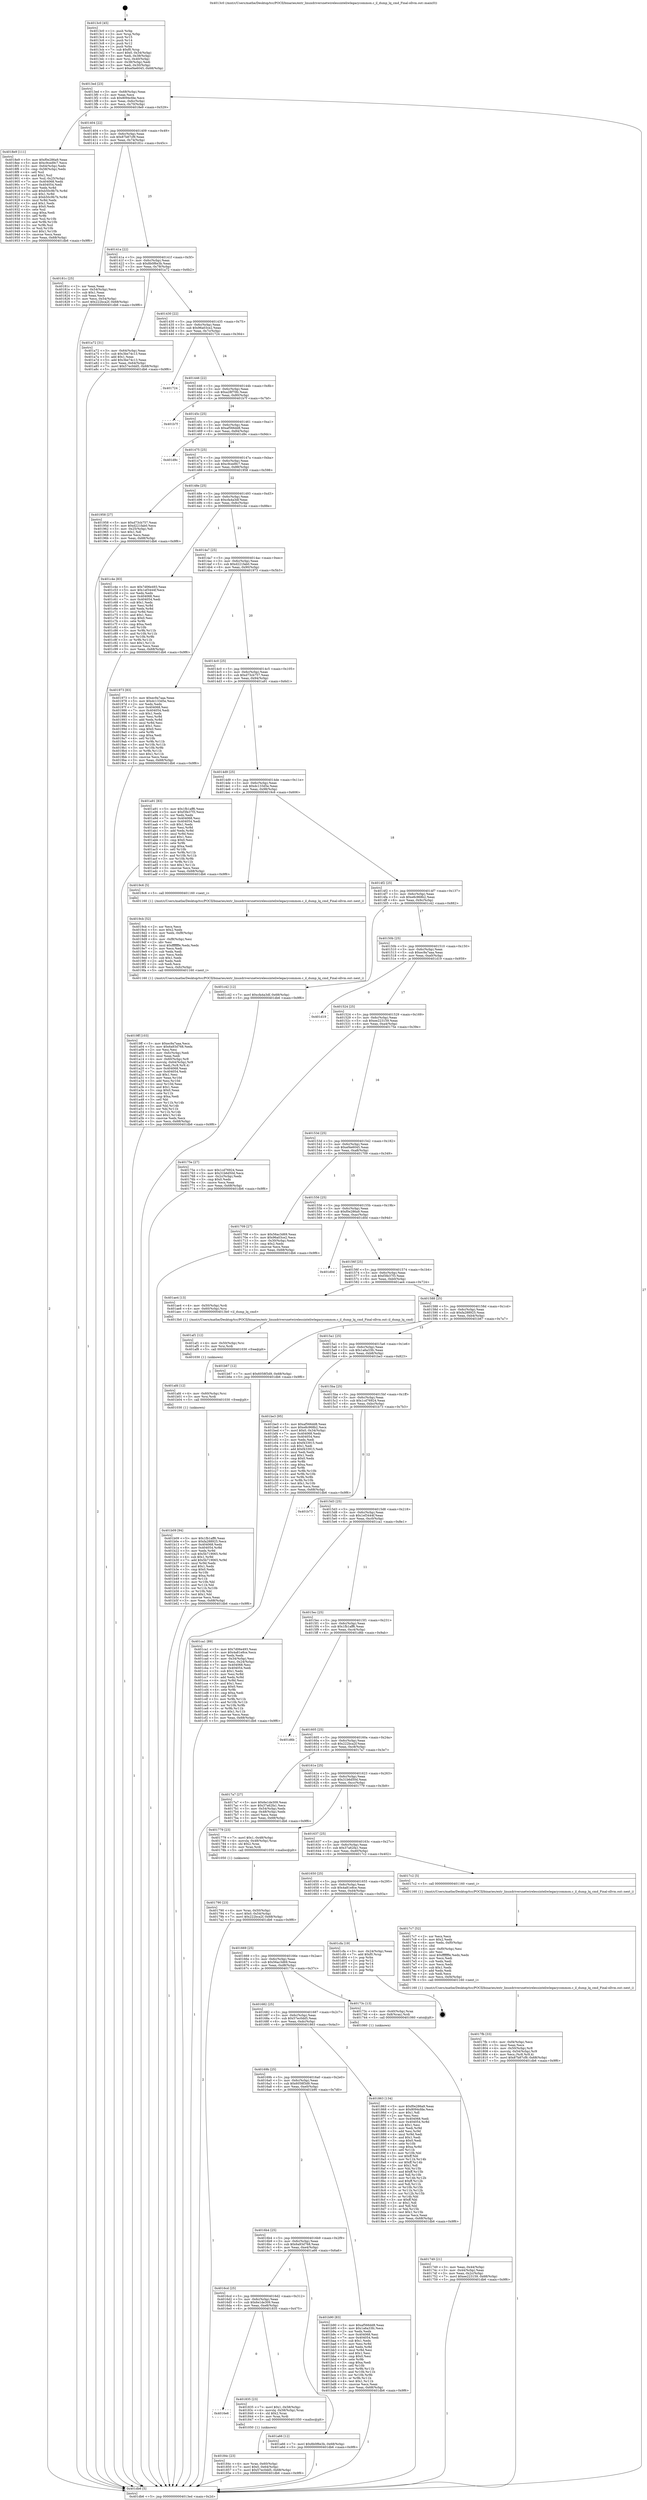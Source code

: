 digraph "0x4013c0" {
  label = "0x4013c0 (/mnt/c/Users/mathe/Desktop/tcc/POCII/binaries/extr_linuxdriversnetwirelessinteliwlegacycommon.c_il_dump_lq_cmd_Final-ollvm.out::main(0))"
  labelloc = "t"
  node[shape=record]

  Entry [label="",width=0.3,height=0.3,shape=circle,fillcolor=black,style=filled]
  "0x4013ed" [label="{
     0x4013ed [23]\l
     | [instrs]\l
     &nbsp;&nbsp;0x4013ed \<+3\>: mov -0x68(%rbp),%eax\l
     &nbsp;&nbsp;0x4013f0 \<+2\>: mov %eax,%ecx\l
     &nbsp;&nbsp;0x4013f2 \<+6\>: sub $0x8094cfde,%ecx\l
     &nbsp;&nbsp;0x4013f8 \<+3\>: mov %eax,-0x6c(%rbp)\l
     &nbsp;&nbsp;0x4013fb \<+3\>: mov %ecx,-0x70(%rbp)\l
     &nbsp;&nbsp;0x4013fe \<+6\>: je 00000000004018e9 \<main+0x529\>\l
  }"]
  "0x4018e9" [label="{
     0x4018e9 [111]\l
     | [instrs]\l
     &nbsp;&nbsp;0x4018e9 \<+5\>: mov $0xf0e286a9,%eax\l
     &nbsp;&nbsp;0x4018ee \<+5\>: mov $0xc9ced9c7,%ecx\l
     &nbsp;&nbsp;0x4018f3 \<+3\>: mov -0x64(%rbp),%edx\l
     &nbsp;&nbsp;0x4018f6 \<+3\>: cmp -0x58(%rbp),%edx\l
     &nbsp;&nbsp;0x4018f9 \<+4\>: setl %sil\l
     &nbsp;&nbsp;0x4018fd \<+4\>: and $0x1,%sil\l
     &nbsp;&nbsp;0x401901 \<+4\>: mov %sil,-0x25(%rbp)\l
     &nbsp;&nbsp;0x401905 \<+7\>: mov 0x404068,%edx\l
     &nbsp;&nbsp;0x40190c \<+7\>: mov 0x404054,%edi\l
     &nbsp;&nbsp;0x401913 \<+3\>: mov %edx,%r8d\l
     &nbsp;&nbsp;0x401916 \<+7\>: add $0xb50c9b7b,%r8d\l
     &nbsp;&nbsp;0x40191d \<+4\>: sub $0x1,%r8d\l
     &nbsp;&nbsp;0x401921 \<+7\>: sub $0xb50c9b7b,%r8d\l
     &nbsp;&nbsp;0x401928 \<+4\>: imul %r8d,%edx\l
     &nbsp;&nbsp;0x40192c \<+3\>: and $0x1,%edx\l
     &nbsp;&nbsp;0x40192f \<+3\>: cmp $0x0,%edx\l
     &nbsp;&nbsp;0x401932 \<+4\>: sete %sil\l
     &nbsp;&nbsp;0x401936 \<+3\>: cmp $0xa,%edi\l
     &nbsp;&nbsp;0x401939 \<+4\>: setl %r9b\l
     &nbsp;&nbsp;0x40193d \<+3\>: mov %sil,%r10b\l
     &nbsp;&nbsp;0x401940 \<+3\>: and %r9b,%r10b\l
     &nbsp;&nbsp;0x401943 \<+3\>: xor %r9b,%sil\l
     &nbsp;&nbsp;0x401946 \<+3\>: or %sil,%r10b\l
     &nbsp;&nbsp;0x401949 \<+4\>: test $0x1,%r10b\l
     &nbsp;&nbsp;0x40194d \<+3\>: cmovne %ecx,%eax\l
     &nbsp;&nbsp;0x401950 \<+3\>: mov %eax,-0x68(%rbp)\l
     &nbsp;&nbsp;0x401953 \<+5\>: jmp 0000000000401db6 \<main+0x9f6\>\l
  }"]
  "0x401404" [label="{
     0x401404 [22]\l
     | [instrs]\l
     &nbsp;&nbsp;0x401404 \<+5\>: jmp 0000000000401409 \<main+0x49\>\l
     &nbsp;&nbsp;0x401409 \<+3\>: mov -0x6c(%rbp),%eax\l
     &nbsp;&nbsp;0x40140c \<+5\>: sub $0x87b87cf9,%eax\l
     &nbsp;&nbsp;0x401411 \<+3\>: mov %eax,-0x74(%rbp)\l
     &nbsp;&nbsp;0x401414 \<+6\>: je 000000000040181c \<main+0x45c\>\l
  }"]
  Exit [label="",width=0.3,height=0.3,shape=circle,fillcolor=black,style=filled,peripheries=2]
  "0x40181c" [label="{
     0x40181c [25]\l
     | [instrs]\l
     &nbsp;&nbsp;0x40181c \<+2\>: xor %eax,%eax\l
     &nbsp;&nbsp;0x40181e \<+3\>: mov -0x54(%rbp),%ecx\l
     &nbsp;&nbsp;0x401821 \<+3\>: sub $0x1,%eax\l
     &nbsp;&nbsp;0x401824 \<+2\>: sub %eax,%ecx\l
     &nbsp;&nbsp;0x401826 \<+3\>: mov %ecx,-0x54(%rbp)\l
     &nbsp;&nbsp;0x401829 \<+7\>: movl $0x222bca2f,-0x68(%rbp)\l
     &nbsp;&nbsp;0x401830 \<+5\>: jmp 0000000000401db6 \<main+0x9f6\>\l
  }"]
  "0x40141a" [label="{
     0x40141a [22]\l
     | [instrs]\l
     &nbsp;&nbsp;0x40141a \<+5\>: jmp 000000000040141f \<main+0x5f\>\l
     &nbsp;&nbsp;0x40141f \<+3\>: mov -0x6c(%rbp),%eax\l
     &nbsp;&nbsp;0x401422 \<+5\>: sub $0x8b0f6e3b,%eax\l
     &nbsp;&nbsp;0x401427 \<+3\>: mov %eax,-0x78(%rbp)\l
     &nbsp;&nbsp;0x40142a \<+6\>: je 0000000000401a72 \<main+0x6b2\>\l
  }"]
  "0x401b09" [label="{
     0x401b09 [94]\l
     | [instrs]\l
     &nbsp;&nbsp;0x401b09 \<+5\>: mov $0x1fb1aff6,%eax\l
     &nbsp;&nbsp;0x401b0e \<+5\>: mov $0xfa288925,%ecx\l
     &nbsp;&nbsp;0x401b13 \<+7\>: mov 0x404068,%edx\l
     &nbsp;&nbsp;0x401b1a \<+8\>: mov 0x404054,%r8d\l
     &nbsp;&nbsp;0x401b22 \<+3\>: mov %edx,%r9d\l
     &nbsp;&nbsp;0x401b25 \<+7\>: sub $0x5b719065,%r9d\l
     &nbsp;&nbsp;0x401b2c \<+4\>: sub $0x1,%r9d\l
     &nbsp;&nbsp;0x401b30 \<+7\>: add $0x5b719065,%r9d\l
     &nbsp;&nbsp;0x401b37 \<+4\>: imul %r9d,%edx\l
     &nbsp;&nbsp;0x401b3b \<+3\>: and $0x1,%edx\l
     &nbsp;&nbsp;0x401b3e \<+3\>: cmp $0x0,%edx\l
     &nbsp;&nbsp;0x401b41 \<+4\>: sete %r10b\l
     &nbsp;&nbsp;0x401b45 \<+4\>: cmp $0xa,%r8d\l
     &nbsp;&nbsp;0x401b49 \<+4\>: setl %r11b\l
     &nbsp;&nbsp;0x401b4d \<+3\>: mov %r10b,%bl\l
     &nbsp;&nbsp;0x401b50 \<+3\>: and %r11b,%bl\l
     &nbsp;&nbsp;0x401b53 \<+3\>: xor %r11b,%r10b\l
     &nbsp;&nbsp;0x401b56 \<+3\>: or %r10b,%bl\l
     &nbsp;&nbsp;0x401b59 \<+3\>: test $0x1,%bl\l
     &nbsp;&nbsp;0x401b5c \<+3\>: cmovne %ecx,%eax\l
     &nbsp;&nbsp;0x401b5f \<+3\>: mov %eax,-0x68(%rbp)\l
     &nbsp;&nbsp;0x401b62 \<+5\>: jmp 0000000000401db6 \<main+0x9f6\>\l
  }"]
  "0x401a72" [label="{
     0x401a72 [31]\l
     | [instrs]\l
     &nbsp;&nbsp;0x401a72 \<+3\>: mov -0x64(%rbp),%eax\l
     &nbsp;&nbsp;0x401a75 \<+5\>: sub $0x3be74c13,%eax\l
     &nbsp;&nbsp;0x401a7a \<+3\>: add $0x1,%eax\l
     &nbsp;&nbsp;0x401a7d \<+5\>: add $0x3be74c13,%eax\l
     &nbsp;&nbsp;0x401a82 \<+3\>: mov %eax,-0x64(%rbp)\l
     &nbsp;&nbsp;0x401a85 \<+7\>: movl $0x57ec0dd5,-0x68(%rbp)\l
     &nbsp;&nbsp;0x401a8c \<+5\>: jmp 0000000000401db6 \<main+0x9f6\>\l
  }"]
  "0x401430" [label="{
     0x401430 [22]\l
     | [instrs]\l
     &nbsp;&nbsp;0x401430 \<+5\>: jmp 0000000000401435 \<main+0x75\>\l
     &nbsp;&nbsp;0x401435 \<+3\>: mov -0x6c(%rbp),%eax\l
     &nbsp;&nbsp;0x401438 \<+5\>: sub $0x96a03ce2,%eax\l
     &nbsp;&nbsp;0x40143d \<+3\>: mov %eax,-0x7c(%rbp)\l
     &nbsp;&nbsp;0x401440 \<+6\>: je 0000000000401724 \<main+0x364\>\l
  }"]
  "0x401afd" [label="{
     0x401afd [12]\l
     | [instrs]\l
     &nbsp;&nbsp;0x401afd \<+4\>: mov -0x60(%rbp),%rsi\l
     &nbsp;&nbsp;0x401b01 \<+3\>: mov %rsi,%rdi\l
     &nbsp;&nbsp;0x401b04 \<+5\>: call 0000000000401030 \<free@plt\>\l
     | [calls]\l
     &nbsp;&nbsp;0x401030 \{1\} (unknown)\l
  }"]
  "0x401724" [label="{
     0x401724\l
  }", style=dashed]
  "0x401446" [label="{
     0x401446 [22]\l
     | [instrs]\l
     &nbsp;&nbsp;0x401446 \<+5\>: jmp 000000000040144b \<main+0x8b\>\l
     &nbsp;&nbsp;0x40144b \<+3\>: mov -0x6c(%rbp),%eax\l
     &nbsp;&nbsp;0x40144e \<+5\>: sub $0xa28f70fc,%eax\l
     &nbsp;&nbsp;0x401453 \<+3\>: mov %eax,-0x80(%rbp)\l
     &nbsp;&nbsp;0x401456 \<+6\>: je 0000000000401b7f \<main+0x7bf\>\l
  }"]
  "0x401af1" [label="{
     0x401af1 [12]\l
     | [instrs]\l
     &nbsp;&nbsp;0x401af1 \<+4\>: mov -0x50(%rbp),%rsi\l
     &nbsp;&nbsp;0x401af5 \<+3\>: mov %rsi,%rdi\l
     &nbsp;&nbsp;0x401af8 \<+5\>: call 0000000000401030 \<free@plt\>\l
     | [calls]\l
     &nbsp;&nbsp;0x401030 \{1\} (unknown)\l
  }"]
  "0x401b7f" [label="{
     0x401b7f\l
  }", style=dashed]
  "0x40145c" [label="{
     0x40145c [25]\l
     | [instrs]\l
     &nbsp;&nbsp;0x40145c \<+5\>: jmp 0000000000401461 \<main+0xa1\>\l
     &nbsp;&nbsp;0x401461 \<+3\>: mov -0x6c(%rbp),%eax\l
     &nbsp;&nbsp;0x401464 \<+5\>: sub $0xaf566dd8,%eax\l
     &nbsp;&nbsp;0x401469 \<+6\>: mov %eax,-0x84(%rbp)\l
     &nbsp;&nbsp;0x40146f \<+6\>: je 0000000000401d9c \<main+0x9dc\>\l
  }"]
  "0x4019ff" [label="{
     0x4019ff [103]\l
     | [instrs]\l
     &nbsp;&nbsp;0x4019ff \<+5\>: mov $0xec9a7aaa,%ecx\l
     &nbsp;&nbsp;0x401a04 \<+5\>: mov $0x6a93d768,%edx\l
     &nbsp;&nbsp;0x401a09 \<+2\>: xor %esi,%esi\l
     &nbsp;&nbsp;0x401a0b \<+6\>: mov -0xfc(%rbp),%edi\l
     &nbsp;&nbsp;0x401a11 \<+3\>: imul %eax,%edi\l
     &nbsp;&nbsp;0x401a14 \<+4\>: mov -0x60(%rbp),%r8\l
     &nbsp;&nbsp;0x401a18 \<+4\>: movslq -0x64(%rbp),%r9\l
     &nbsp;&nbsp;0x401a1c \<+4\>: mov %edi,(%r8,%r9,4)\l
     &nbsp;&nbsp;0x401a20 \<+7\>: mov 0x404068,%eax\l
     &nbsp;&nbsp;0x401a27 \<+7\>: mov 0x404054,%edi\l
     &nbsp;&nbsp;0x401a2e \<+3\>: sub $0x1,%esi\l
     &nbsp;&nbsp;0x401a31 \<+3\>: mov %eax,%r10d\l
     &nbsp;&nbsp;0x401a34 \<+3\>: add %esi,%r10d\l
     &nbsp;&nbsp;0x401a37 \<+4\>: imul %r10d,%eax\l
     &nbsp;&nbsp;0x401a3b \<+3\>: and $0x1,%eax\l
     &nbsp;&nbsp;0x401a3e \<+3\>: cmp $0x0,%eax\l
     &nbsp;&nbsp;0x401a41 \<+4\>: sete %r11b\l
     &nbsp;&nbsp;0x401a45 \<+3\>: cmp $0xa,%edi\l
     &nbsp;&nbsp;0x401a48 \<+3\>: setl %bl\l
     &nbsp;&nbsp;0x401a4b \<+3\>: mov %r11b,%r14b\l
     &nbsp;&nbsp;0x401a4e \<+3\>: and %bl,%r14b\l
     &nbsp;&nbsp;0x401a51 \<+3\>: xor %bl,%r11b\l
     &nbsp;&nbsp;0x401a54 \<+3\>: or %r11b,%r14b\l
     &nbsp;&nbsp;0x401a57 \<+4\>: test $0x1,%r14b\l
     &nbsp;&nbsp;0x401a5b \<+3\>: cmovne %edx,%ecx\l
     &nbsp;&nbsp;0x401a5e \<+3\>: mov %ecx,-0x68(%rbp)\l
     &nbsp;&nbsp;0x401a61 \<+5\>: jmp 0000000000401db6 \<main+0x9f6\>\l
  }"]
  "0x401d9c" [label="{
     0x401d9c\l
  }", style=dashed]
  "0x401475" [label="{
     0x401475 [25]\l
     | [instrs]\l
     &nbsp;&nbsp;0x401475 \<+5\>: jmp 000000000040147a \<main+0xba\>\l
     &nbsp;&nbsp;0x40147a \<+3\>: mov -0x6c(%rbp),%eax\l
     &nbsp;&nbsp;0x40147d \<+5\>: sub $0xc9ced9c7,%eax\l
     &nbsp;&nbsp;0x401482 \<+6\>: mov %eax,-0x88(%rbp)\l
     &nbsp;&nbsp;0x401488 \<+6\>: je 0000000000401958 \<main+0x598\>\l
  }"]
  "0x4019cb" [label="{
     0x4019cb [52]\l
     | [instrs]\l
     &nbsp;&nbsp;0x4019cb \<+2\>: xor %ecx,%ecx\l
     &nbsp;&nbsp;0x4019cd \<+5\>: mov $0x2,%edx\l
     &nbsp;&nbsp;0x4019d2 \<+6\>: mov %edx,-0xf8(%rbp)\l
     &nbsp;&nbsp;0x4019d8 \<+1\>: cltd\l
     &nbsp;&nbsp;0x4019d9 \<+6\>: mov -0xf8(%rbp),%esi\l
     &nbsp;&nbsp;0x4019df \<+2\>: idiv %esi\l
     &nbsp;&nbsp;0x4019e1 \<+6\>: imul $0xfffffffe,%edx,%edx\l
     &nbsp;&nbsp;0x4019e7 \<+2\>: mov %ecx,%edi\l
     &nbsp;&nbsp;0x4019e9 \<+2\>: sub %edx,%edi\l
     &nbsp;&nbsp;0x4019eb \<+2\>: mov %ecx,%edx\l
     &nbsp;&nbsp;0x4019ed \<+3\>: sub $0x1,%edx\l
     &nbsp;&nbsp;0x4019f0 \<+2\>: add %edx,%edi\l
     &nbsp;&nbsp;0x4019f2 \<+2\>: sub %edi,%ecx\l
     &nbsp;&nbsp;0x4019f4 \<+6\>: mov %ecx,-0xfc(%rbp)\l
     &nbsp;&nbsp;0x4019fa \<+5\>: call 0000000000401160 \<next_i\>\l
     | [calls]\l
     &nbsp;&nbsp;0x401160 \{1\} (/mnt/c/Users/mathe/Desktop/tcc/POCII/binaries/extr_linuxdriversnetwirelessinteliwlegacycommon.c_il_dump_lq_cmd_Final-ollvm.out::next_i)\l
  }"]
  "0x401958" [label="{
     0x401958 [27]\l
     | [instrs]\l
     &nbsp;&nbsp;0x401958 \<+5\>: mov $0xd73cb757,%eax\l
     &nbsp;&nbsp;0x40195d \<+5\>: mov $0xd221fab0,%ecx\l
     &nbsp;&nbsp;0x401962 \<+3\>: mov -0x25(%rbp),%dl\l
     &nbsp;&nbsp;0x401965 \<+3\>: test $0x1,%dl\l
     &nbsp;&nbsp;0x401968 \<+3\>: cmovne %ecx,%eax\l
     &nbsp;&nbsp;0x40196b \<+3\>: mov %eax,-0x68(%rbp)\l
     &nbsp;&nbsp;0x40196e \<+5\>: jmp 0000000000401db6 \<main+0x9f6\>\l
  }"]
  "0x40148e" [label="{
     0x40148e [25]\l
     | [instrs]\l
     &nbsp;&nbsp;0x40148e \<+5\>: jmp 0000000000401493 \<main+0xd3\>\l
     &nbsp;&nbsp;0x401493 \<+3\>: mov -0x6c(%rbp),%eax\l
     &nbsp;&nbsp;0x401496 \<+5\>: sub $0xcfa4a3df,%eax\l
     &nbsp;&nbsp;0x40149b \<+6\>: mov %eax,-0x8c(%rbp)\l
     &nbsp;&nbsp;0x4014a1 \<+6\>: je 0000000000401c4e \<main+0x88e\>\l
  }"]
  "0x40184c" [label="{
     0x40184c [23]\l
     | [instrs]\l
     &nbsp;&nbsp;0x40184c \<+4\>: mov %rax,-0x60(%rbp)\l
     &nbsp;&nbsp;0x401850 \<+7\>: movl $0x0,-0x64(%rbp)\l
     &nbsp;&nbsp;0x401857 \<+7\>: movl $0x57ec0dd5,-0x68(%rbp)\l
     &nbsp;&nbsp;0x40185e \<+5\>: jmp 0000000000401db6 \<main+0x9f6\>\l
  }"]
  "0x401c4e" [label="{
     0x401c4e [83]\l
     | [instrs]\l
     &nbsp;&nbsp;0x401c4e \<+5\>: mov $0x7d06e493,%eax\l
     &nbsp;&nbsp;0x401c53 \<+5\>: mov $0x1ef3444f,%ecx\l
     &nbsp;&nbsp;0x401c58 \<+2\>: xor %edx,%edx\l
     &nbsp;&nbsp;0x401c5a \<+7\>: mov 0x404068,%esi\l
     &nbsp;&nbsp;0x401c61 \<+7\>: mov 0x404054,%edi\l
     &nbsp;&nbsp;0x401c68 \<+3\>: sub $0x1,%edx\l
     &nbsp;&nbsp;0x401c6b \<+3\>: mov %esi,%r8d\l
     &nbsp;&nbsp;0x401c6e \<+3\>: add %edx,%r8d\l
     &nbsp;&nbsp;0x401c71 \<+4\>: imul %r8d,%esi\l
     &nbsp;&nbsp;0x401c75 \<+3\>: and $0x1,%esi\l
     &nbsp;&nbsp;0x401c78 \<+3\>: cmp $0x0,%esi\l
     &nbsp;&nbsp;0x401c7b \<+4\>: sete %r9b\l
     &nbsp;&nbsp;0x401c7f \<+3\>: cmp $0xa,%edi\l
     &nbsp;&nbsp;0x401c82 \<+4\>: setl %r10b\l
     &nbsp;&nbsp;0x401c86 \<+3\>: mov %r9b,%r11b\l
     &nbsp;&nbsp;0x401c89 \<+3\>: and %r10b,%r11b\l
     &nbsp;&nbsp;0x401c8c \<+3\>: xor %r10b,%r9b\l
     &nbsp;&nbsp;0x401c8f \<+3\>: or %r9b,%r11b\l
     &nbsp;&nbsp;0x401c92 \<+4\>: test $0x1,%r11b\l
     &nbsp;&nbsp;0x401c96 \<+3\>: cmovne %ecx,%eax\l
     &nbsp;&nbsp;0x401c99 \<+3\>: mov %eax,-0x68(%rbp)\l
     &nbsp;&nbsp;0x401c9c \<+5\>: jmp 0000000000401db6 \<main+0x9f6\>\l
  }"]
  "0x4014a7" [label="{
     0x4014a7 [25]\l
     | [instrs]\l
     &nbsp;&nbsp;0x4014a7 \<+5\>: jmp 00000000004014ac \<main+0xec\>\l
     &nbsp;&nbsp;0x4014ac \<+3\>: mov -0x6c(%rbp),%eax\l
     &nbsp;&nbsp;0x4014af \<+5\>: sub $0xd221fab0,%eax\l
     &nbsp;&nbsp;0x4014b4 \<+6\>: mov %eax,-0x90(%rbp)\l
     &nbsp;&nbsp;0x4014ba \<+6\>: je 0000000000401973 \<main+0x5b3\>\l
  }"]
  "0x4016e6" [label="{
     0x4016e6\l
  }", style=dashed]
  "0x401973" [label="{
     0x401973 [83]\l
     | [instrs]\l
     &nbsp;&nbsp;0x401973 \<+5\>: mov $0xec9a7aaa,%eax\l
     &nbsp;&nbsp;0x401978 \<+5\>: mov $0xdc133d5e,%ecx\l
     &nbsp;&nbsp;0x40197d \<+2\>: xor %edx,%edx\l
     &nbsp;&nbsp;0x40197f \<+7\>: mov 0x404068,%esi\l
     &nbsp;&nbsp;0x401986 \<+7\>: mov 0x404054,%edi\l
     &nbsp;&nbsp;0x40198d \<+3\>: sub $0x1,%edx\l
     &nbsp;&nbsp;0x401990 \<+3\>: mov %esi,%r8d\l
     &nbsp;&nbsp;0x401993 \<+3\>: add %edx,%r8d\l
     &nbsp;&nbsp;0x401996 \<+4\>: imul %r8d,%esi\l
     &nbsp;&nbsp;0x40199a \<+3\>: and $0x1,%esi\l
     &nbsp;&nbsp;0x40199d \<+3\>: cmp $0x0,%esi\l
     &nbsp;&nbsp;0x4019a0 \<+4\>: sete %r9b\l
     &nbsp;&nbsp;0x4019a4 \<+3\>: cmp $0xa,%edi\l
     &nbsp;&nbsp;0x4019a7 \<+4\>: setl %r10b\l
     &nbsp;&nbsp;0x4019ab \<+3\>: mov %r9b,%r11b\l
     &nbsp;&nbsp;0x4019ae \<+3\>: and %r10b,%r11b\l
     &nbsp;&nbsp;0x4019b1 \<+3\>: xor %r10b,%r9b\l
     &nbsp;&nbsp;0x4019b4 \<+3\>: or %r9b,%r11b\l
     &nbsp;&nbsp;0x4019b7 \<+4\>: test $0x1,%r11b\l
     &nbsp;&nbsp;0x4019bb \<+3\>: cmovne %ecx,%eax\l
     &nbsp;&nbsp;0x4019be \<+3\>: mov %eax,-0x68(%rbp)\l
     &nbsp;&nbsp;0x4019c1 \<+5\>: jmp 0000000000401db6 \<main+0x9f6\>\l
  }"]
  "0x4014c0" [label="{
     0x4014c0 [25]\l
     | [instrs]\l
     &nbsp;&nbsp;0x4014c0 \<+5\>: jmp 00000000004014c5 \<main+0x105\>\l
     &nbsp;&nbsp;0x4014c5 \<+3\>: mov -0x6c(%rbp),%eax\l
     &nbsp;&nbsp;0x4014c8 \<+5\>: sub $0xd73cb757,%eax\l
     &nbsp;&nbsp;0x4014cd \<+6\>: mov %eax,-0x94(%rbp)\l
     &nbsp;&nbsp;0x4014d3 \<+6\>: je 0000000000401a91 \<main+0x6d1\>\l
  }"]
  "0x401835" [label="{
     0x401835 [23]\l
     | [instrs]\l
     &nbsp;&nbsp;0x401835 \<+7\>: movl $0x1,-0x58(%rbp)\l
     &nbsp;&nbsp;0x40183c \<+4\>: movslq -0x58(%rbp),%rax\l
     &nbsp;&nbsp;0x401840 \<+4\>: shl $0x2,%rax\l
     &nbsp;&nbsp;0x401844 \<+3\>: mov %rax,%rdi\l
     &nbsp;&nbsp;0x401847 \<+5\>: call 0000000000401050 \<malloc@plt\>\l
     | [calls]\l
     &nbsp;&nbsp;0x401050 \{1\} (unknown)\l
  }"]
  "0x401a91" [label="{
     0x401a91 [83]\l
     | [instrs]\l
     &nbsp;&nbsp;0x401a91 \<+5\>: mov $0x1fb1aff6,%eax\l
     &nbsp;&nbsp;0x401a96 \<+5\>: mov $0xf3fe37f3,%ecx\l
     &nbsp;&nbsp;0x401a9b \<+2\>: xor %edx,%edx\l
     &nbsp;&nbsp;0x401a9d \<+7\>: mov 0x404068,%esi\l
     &nbsp;&nbsp;0x401aa4 \<+7\>: mov 0x404054,%edi\l
     &nbsp;&nbsp;0x401aab \<+3\>: sub $0x1,%edx\l
     &nbsp;&nbsp;0x401aae \<+3\>: mov %esi,%r8d\l
     &nbsp;&nbsp;0x401ab1 \<+3\>: add %edx,%r8d\l
     &nbsp;&nbsp;0x401ab4 \<+4\>: imul %r8d,%esi\l
     &nbsp;&nbsp;0x401ab8 \<+3\>: and $0x1,%esi\l
     &nbsp;&nbsp;0x401abb \<+3\>: cmp $0x0,%esi\l
     &nbsp;&nbsp;0x401abe \<+4\>: sete %r9b\l
     &nbsp;&nbsp;0x401ac2 \<+3\>: cmp $0xa,%edi\l
     &nbsp;&nbsp;0x401ac5 \<+4\>: setl %r10b\l
     &nbsp;&nbsp;0x401ac9 \<+3\>: mov %r9b,%r11b\l
     &nbsp;&nbsp;0x401acc \<+3\>: and %r10b,%r11b\l
     &nbsp;&nbsp;0x401acf \<+3\>: xor %r10b,%r9b\l
     &nbsp;&nbsp;0x401ad2 \<+3\>: or %r9b,%r11b\l
     &nbsp;&nbsp;0x401ad5 \<+4\>: test $0x1,%r11b\l
     &nbsp;&nbsp;0x401ad9 \<+3\>: cmovne %ecx,%eax\l
     &nbsp;&nbsp;0x401adc \<+3\>: mov %eax,-0x68(%rbp)\l
     &nbsp;&nbsp;0x401adf \<+5\>: jmp 0000000000401db6 \<main+0x9f6\>\l
  }"]
  "0x4014d9" [label="{
     0x4014d9 [25]\l
     | [instrs]\l
     &nbsp;&nbsp;0x4014d9 \<+5\>: jmp 00000000004014de \<main+0x11e\>\l
     &nbsp;&nbsp;0x4014de \<+3\>: mov -0x6c(%rbp),%eax\l
     &nbsp;&nbsp;0x4014e1 \<+5\>: sub $0xdc133d5e,%eax\l
     &nbsp;&nbsp;0x4014e6 \<+6\>: mov %eax,-0x98(%rbp)\l
     &nbsp;&nbsp;0x4014ec \<+6\>: je 00000000004019c6 \<main+0x606\>\l
  }"]
  "0x4016cd" [label="{
     0x4016cd [25]\l
     | [instrs]\l
     &nbsp;&nbsp;0x4016cd \<+5\>: jmp 00000000004016d2 \<main+0x312\>\l
     &nbsp;&nbsp;0x4016d2 \<+3\>: mov -0x6c(%rbp),%eax\l
     &nbsp;&nbsp;0x4016d5 \<+5\>: sub $0x6e1de309,%eax\l
     &nbsp;&nbsp;0x4016da \<+6\>: mov %eax,-0xe8(%rbp)\l
     &nbsp;&nbsp;0x4016e0 \<+6\>: je 0000000000401835 \<main+0x475\>\l
  }"]
  "0x4019c6" [label="{
     0x4019c6 [5]\l
     | [instrs]\l
     &nbsp;&nbsp;0x4019c6 \<+5\>: call 0000000000401160 \<next_i\>\l
     | [calls]\l
     &nbsp;&nbsp;0x401160 \{1\} (/mnt/c/Users/mathe/Desktop/tcc/POCII/binaries/extr_linuxdriversnetwirelessinteliwlegacycommon.c_il_dump_lq_cmd_Final-ollvm.out::next_i)\l
  }"]
  "0x4014f2" [label="{
     0x4014f2 [25]\l
     | [instrs]\l
     &nbsp;&nbsp;0x4014f2 \<+5\>: jmp 00000000004014f7 \<main+0x137\>\l
     &nbsp;&nbsp;0x4014f7 \<+3\>: mov -0x6c(%rbp),%eax\l
     &nbsp;&nbsp;0x4014fa \<+5\>: sub $0xe8c968b2,%eax\l
     &nbsp;&nbsp;0x4014ff \<+6\>: mov %eax,-0x9c(%rbp)\l
     &nbsp;&nbsp;0x401505 \<+6\>: je 0000000000401c42 \<main+0x882\>\l
  }"]
  "0x401a66" [label="{
     0x401a66 [12]\l
     | [instrs]\l
     &nbsp;&nbsp;0x401a66 \<+7\>: movl $0x8b0f6e3b,-0x68(%rbp)\l
     &nbsp;&nbsp;0x401a6d \<+5\>: jmp 0000000000401db6 \<main+0x9f6\>\l
  }"]
  "0x401c42" [label="{
     0x401c42 [12]\l
     | [instrs]\l
     &nbsp;&nbsp;0x401c42 \<+7\>: movl $0xcfa4a3df,-0x68(%rbp)\l
     &nbsp;&nbsp;0x401c49 \<+5\>: jmp 0000000000401db6 \<main+0x9f6\>\l
  }"]
  "0x40150b" [label="{
     0x40150b [25]\l
     | [instrs]\l
     &nbsp;&nbsp;0x40150b \<+5\>: jmp 0000000000401510 \<main+0x150\>\l
     &nbsp;&nbsp;0x401510 \<+3\>: mov -0x6c(%rbp),%eax\l
     &nbsp;&nbsp;0x401513 \<+5\>: sub $0xec9a7aaa,%eax\l
     &nbsp;&nbsp;0x401518 \<+6\>: mov %eax,-0xa0(%rbp)\l
     &nbsp;&nbsp;0x40151e \<+6\>: je 0000000000401d19 \<main+0x959\>\l
  }"]
  "0x4016b4" [label="{
     0x4016b4 [25]\l
     | [instrs]\l
     &nbsp;&nbsp;0x4016b4 \<+5\>: jmp 00000000004016b9 \<main+0x2f9\>\l
     &nbsp;&nbsp;0x4016b9 \<+3\>: mov -0x6c(%rbp),%eax\l
     &nbsp;&nbsp;0x4016bc \<+5\>: sub $0x6a93d768,%eax\l
     &nbsp;&nbsp;0x4016c1 \<+6\>: mov %eax,-0xe4(%rbp)\l
     &nbsp;&nbsp;0x4016c7 \<+6\>: je 0000000000401a66 \<main+0x6a6\>\l
  }"]
  "0x401d19" [label="{
     0x401d19\l
  }", style=dashed]
  "0x401524" [label="{
     0x401524 [25]\l
     | [instrs]\l
     &nbsp;&nbsp;0x401524 \<+5\>: jmp 0000000000401529 \<main+0x169\>\l
     &nbsp;&nbsp;0x401529 \<+3\>: mov -0x6c(%rbp),%eax\l
     &nbsp;&nbsp;0x40152c \<+5\>: sub $0xee223159,%eax\l
     &nbsp;&nbsp;0x401531 \<+6\>: mov %eax,-0xa4(%rbp)\l
     &nbsp;&nbsp;0x401537 \<+6\>: je 000000000040175e \<main+0x39e\>\l
  }"]
  "0x401b90" [label="{
     0x401b90 [83]\l
     | [instrs]\l
     &nbsp;&nbsp;0x401b90 \<+5\>: mov $0xaf566dd8,%eax\l
     &nbsp;&nbsp;0x401b95 \<+5\>: mov $0x1a6a33fc,%ecx\l
     &nbsp;&nbsp;0x401b9a \<+2\>: xor %edx,%edx\l
     &nbsp;&nbsp;0x401b9c \<+7\>: mov 0x404068,%esi\l
     &nbsp;&nbsp;0x401ba3 \<+7\>: mov 0x404054,%edi\l
     &nbsp;&nbsp;0x401baa \<+3\>: sub $0x1,%edx\l
     &nbsp;&nbsp;0x401bad \<+3\>: mov %esi,%r8d\l
     &nbsp;&nbsp;0x401bb0 \<+3\>: add %edx,%r8d\l
     &nbsp;&nbsp;0x401bb3 \<+4\>: imul %r8d,%esi\l
     &nbsp;&nbsp;0x401bb7 \<+3\>: and $0x1,%esi\l
     &nbsp;&nbsp;0x401bba \<+3\>: cmp $0x0,%esi\l
     &nbsp;&nbsp;0x401bbd \<+4\>: sete %r9b\l
     &nbsp;&nbsp;0x401bc1 \<+3\>: cmp $0xa,%edi\l
     &nbsp;&nbsp;0x401bc4 \<+4\>: setl %r10b\l
     &nbsp;&nbsp;0x401bc8 \<+3\>: mov %r9b,%r11b\l
     &nbsp;&nbsp;0x401bcb \<+3\>: and %r10b,%r11b\l
     &nbsp;&nbsp;0x401bce \<+3\>: xor %r10b,%r9b\l
     &nbsp;&nbsp;0x401bd1 \<+3\>: or %r9b,%r11b\l
     &nbsp;&nbsp;0x401bd4 \<+4\>: test $0x1,%r11b\l
     &nbsp;&nbsp;0x401bd8 \<+3\>: cmovne %ecx,%eax\l
     &nbsp;&nbsp;0x401bdb \<+3\>: mov %eax,-0x68(%rbp)\l
     &nbsp;&nbsp;0x401bde \<+5\>: jmp 0000000000401db6 \<main+0x9f6\>\l
  }"]
  "0x40175e" [label="{
     0x40175e [27]\l
     | [instrs]\l
     &nbsp;&nbsp;0x40175e \<+5\>: mov $0x1cd76924,%eax\l
     &nbsp;&nbsp;0x401763 \<+5\>: mov $0x31b6d50d,%ecx\l
     &nbsp;&nbsp;0x401768 \<+3\>: mov -0x2c(%rbp),%edx\l
     &nbsp;&nbsp;0x40176b \<+3\>: cmp $0x0,%edx\l
     &nbsp;&nbsp;0x40176e \<+3\>: cmove %ecx,%eax\l
     &nbsp;&nbsp;0x401771 \<+3\>: mov %eax,-0x68(%rbp)\l
     &nbsp;&nbsp;0x401774 \<+5\>: jmp 0000000000401db6 \<main+0x9f6\>\l
  }"]
  "0x40153d" [label="{
     0x40153d [25]\l
     | [instrs]\l
     &nbsp;&nbsp;0x40153d \<+5\>: jmp 0000000000401542 \<main+0x182\>\l
     &nbsp;&nbsp;0x401542 \<+3\>: mov -0x6c(%rbp),%eax\l
     &nbsp;&nbsp;0x401545 \<+5\>: sub $0xef4e6045,%eax\l
     &nbsp;&nbsp;0x40154a \<+6\>: mov %eax,-0xa8(%rbp)\l
     &nbsp;&nbsp;0x401550 \<+6\>: je 0000000000401709 \<main+0x349\>\l
  }"]
  "0x40169b" [label="{
     0x40169b [25]\l
     | [instrs]\l
     &nbsp;&nbsp;0x40169b \<+5\>: jmp 00000000004016a0 \<main+0x2e0\>\l
     &nbsp;&nbsp;0x4016a0 \<+3\>: mov -0x6c(%rbp),%eax\l
     &nbsp;&nbsp;0x4016a3 \<+5\>: sub $0x6058f3d9,%eax\l
     &nbsp;&nbsp;0x4016a8 \<+6\>: mov %eax,-0xe0(%rbp)\l
     &nbsp;&nbsp;0x4016ae \<+6\>: je 0000000000401b90 \<main+0x7d0\>\l
  }"]
  "0x401709" [label="{
     0x401709 [27]\l
     | [instrs]\l
     &nbsp;&nbsp;0x401709 \<+5\>: mov $0x56ac3d69,%eax\l
     &nbsp;&nbsp;0x40170e \<+5\>: mov $0x96a03ce2,%ecx\l
     &nbsp;&nbsp;0x401713 \<+3\>: mov -0x30(%rbp),%edx\l
     &nbsp;&nbsp;0x401716 \<+3\>: cmp $0x2,%edx\l
     &nbsp;&nbsp;0x401719 \<+3\>: cmovne %ecx,%eax\l
     &nbsp;&nbsp;0x40171c \<+3\>: mov %eax,-0x68(%rbp)\l
     &nbsp;&nbsp;0x40171f \<+5\>: jmp 0000000000401db6 \<main+0x9f6\>\l
  }"]
  "0x401556" [label="{
     0x401556 [25]\l
     | [instrs]\l
     &nbsp;&nbsp;0x401556 \<+5\>: jmp 000000000040155b \<main+0x19b\>\l
     &nbsp;&nbsp;0x40155b \<+3\>: mov -0x6c(%rbp),%eax\l
     &nbsp;&nbsp;0x40155e \<+5\>: sub $0xf0e286a9,%eax\l
     &nbsp;&nbsp;0x401563 \<+6\>: mov %eax,-0xac(%rbp)\l
     &nbsp;&nbsp;0x401569 \<+6\>: je 0000000000401d0d \<main+0x94d\>\l
  }"]
  "0x401db6" [label="{
     0x401db6 [5]\l
     | [instrs]\l
     &nbsp;&nbsp;0x401db6 \<+5\>: jmp 00000000004013ed \<main+0x2d\>\l
  }"]
  "0x4013c0" [label="{
     0x4013c0 [45]\l
     | [instrs]\l
     &nbsp;&nbsp;0x4013c0 \<+1\>: push %rbp\l
     &nbsp;&nbsp;0x4013c1 \<+3\>: mov %rsp,%rbp\l
     &nbsp;&nbsp;0x4013c4 \<+2\>: push %r15\l
     &nbsp;&nbsp;0x4013c6 \<+2\>: push %r14\l
     &nbsp;&nbsp;0x4013c8 \<+2\>: push %r12\l
     &nbsp;&nbsp;0x4013ca \<+1\>: push %rbx\l
     &nbsp;&nbsp;0x4013cb \<+7\>: sub $0xf0,%rsp\l
     &nbsp;&nbsp;0x4013d2 \<+7\>: movl $0x0,-0x34(%rbp)\l
     &nbsp;&nbsp;0x4013d9 \<+3\>: mov %edi,-0x38(%rbp)\l
     &nbsp;&nbsp;0x4013dc \<+4\>: mov %rsi,-0x40(%rbp)\l
     &nbsp;&nbsp;0x4013e0 \<+3\>: mov -0x38(%rbp),%edi\l
     &nbsp;&nbsp;0x4013e3 \<+3\>: mov %edi,-0x30(%rbp)\l
     &nbsp;&nbsp;0x4013e6 \<+7\>: movl $0xef4e6045,-0x68(%rbp)\l
  }"]
  "0x401863" [label="{
     0x401863 [134]\l
     | [instrs]\l
     &nbsp;&nbsp;0x401863 \<+5\>: mov $0xf0e286a9,%eax\l
     &nbsp;&nbsp;0x401868 \<+5\>: mov $0x8094cfde,%ecx\l
     &nbsp;&nbsp;0x40186d \<+2\>: mov $0x1,%dl\l
     &nbsp;&nbsp;0x40186f \<+2\>: xor %esi,%esi\l
     &nbsp;&nbsp;0x401871 \<+7\>: mov 0x404068,%edi\l
     &nbsp;&nbsp;0x401878 \<+8\>: mov 0x404054,%r8d\l
     &nbsp;&nbsp;0x401880 \<+3\>: sub $0x1,%esi\l
     &nbsp;&nbsp;0x401883 \<+3\>: mov %edi,%r9d\l
     &nbsp;&nbsp;0x401886 \<+3\>: add %esi,%r9d\l
     &nbsp;&nbsp;0x401889 \<+4\>: imul %r9d,%edi\l
     &nbsp;&nbsp;0x40188d \<+3\>: and $0x1,%edi\l
     &nbsp;&nbsp;0x401890 \<+3\>: cmp $0x0,%edi\l
     &nbsp;&nbsp;0x401893 \<+4\>: sete %r10b\l
     &nbsp;&nbsp;0x401897 \<+4\>: cmp $0xa,%r8d\l
     &nbsp;&nbsp;0x40189b \<+4\>: setl %r11b\l
     &nbsp;&nbsp;0x40189f \<+3\>: mov %r10b,%bl\l
     &nbsp;&nbsp;0x4018a2 \<+3\>: xor $0xff,%bl\l
     &nbsp;&nbsp;0x4018a5 \<+3\>: mov %r11b,%r14b\l
     &nbsp;&nbsp;0x4018a8 \<+4\>: xor $0xff,%r14b\l
     &nbsp;&nbsp;0x4018ac \<+3\>: xor $0x1,%dl\l
     &nbsp;&nbsp;0x4018af \<+3\>: mov %bl,%r15b\l
     &nbsp;&nbsp;0x4018b2 \<+4\>: and $0xff,%r15b\l
     &nbsp;&nbsp;0x4018b6 \<+3\>: and %dl,%r10b\l
     &nbsp;&nbsp;0x4018b9 \<+3\>: mov %r14b,%r12b\l
     &nbsp;&nbsp;0x4018bc \<+4\>: and $0xff,%r12b\l
     &nbsp;&nbsp;0x4018c0 \<+3\>: and %dl,%r11b\l
     &nbsp;&nbsp;0x4018c3 \<+3\>: or %r10b,%r15b\l
     &nbsp;&nbsp;0x4018c6 \<+3\>: or %r11b,%r12b\l
     &nbsp;&nbsp;0x4018c9 \<+3\>: xor %r12b,%r15b\l
     &nbsp;&nbsp;0x4018cc \<+3\>: or %r14b,%bl\l
     &nbsp;&nbsp;0x4018cf \<+3\>: xor $0xff,%bl\l
     &nbsp;&nbsp;0x4018d2 \<+3\>: or $0x1,%dl\l
     &nbsp;&nbsp;0x4018d5 \<+2\>: and %dl,%bl\l
     &nbsp;&nbsp;0x4018d7 \<+3\>: or %bl,%r15b\l
     &nbsp;&nbsp;0x4018da \<+4\>: test $0x1,%r15b\l
     &nbsp;&nbsp;0x4018de \<+3\>: cmovne %ecx,%eax\l
     &nbsp;&nbsp;0x4018e1 \<+3\>: mov %eax,-0x68(%rbp)\l
     &nbsp;&nbsp;0x4018e4 \<+5\>: jmp 0000000000401db6 \<main+0x9f6\>\l
  }"]
  "0x401d0d" [label="{
     0x401d0d\l
  }", style=dashed]
  "0x40156f" [label="{
     0x40156f [25]\l
     | [instrs]\l
     &nbsp;&nbsp;0x40156f \<+5\>: jmp 0000000000401574 \<main+0x1b4\>\l
     &nbsp;&nbsp;0x401574 \<+3\>: mov -0x6c(%rbp),%eax\l
     &nbsp;&nbsp;0x401577 \<+5\>: sub $0xf3fe37f3,%eax\l
     &nbsp;&nbsp;0x40157c \<+6\>: mov %eax,-0xb0(%rbp)\l
     &nbsp;&nbsp;0x401582 \<+6\>: je 0000000000401ae4 \<main+0x724\>\l
  }"]
  "0x4017fb" [label="{
     0x4017fb [33]\l
     | [instrs]\l
     &nbsp;&nbsp;0x4017fb \<+6\>: mov -0xf4(%rbp),%ecx\l
     &nbsp;&nbsp;0x401801 \<+3\>: imul %eax,%ecx\l
     &nbsp;&nbsp;0x401804 \<+4\>: mov -0x50(%rbp),%r8\l
     &nbsp;&nbsp;0x401808 \<+4\>: movslq -0x54(%rbp),%r9\l
     &nbsp;&nbsp;0x40180c \<+4\>: mov %ecx,(%r8,%r9,4)\l
     &nbsp;&nbsp;0x401810 \<+7\>: movl $0x87b87cf9,-0x68(%rbp)\l
     &nbsp;&nbsp;0x401817 \<+5\>: jmp 0000000000401db6 \<main+0x9f6\>\l
  }"]
  "0x401ae4" [label="{
     0x401ae4 [13]\l
     | [instrs]\l
     &nbsp;&nbsp;0x401ae4 \<+4\>: mov -0x50(%rbp),%rdi\l
     &nbsp;&nbsp;0x401ae8 \<+4\>: mov -0x60(%rbp),%rsi\l
     &nbsp;&nbsp;0x401aec \<+5\>: call 00000000004013b0 \<il_dump_lq_cmd\>\l
     | [calls]\l
     &nbsp;&nbsp;0x4013b0 \{1\} (/mnt/c/Users/mathe/Desktop/tcc/POCII/binaries/extr_linuxdriversnetwirelessinteliwlegacycommon.c_il_dump_lq_cmd_Final-ollvm.out::il_dump_lq_cmd)\l
  }"]
  "0x401588" [label="{
     0x401588 [25]\l
     | [instrs]\l
     &nbsp;&nbsp;0x401588 \<+5\>: jmp 000000000040158d \<main+0x1cd\>\l
     &nbsp;&nbsp;0x40158d \<+3\>: mov -0x6c(%rbp),%eax\l
     &nbsp;&nbsp;0x401590 \<+5\>: sub $0xfa288925,%eax\l
     &nbsp;&nbsp;0x401595 \<+6\>: mov %eax,-0xb4(%rbp)\l
     &nbsp;&nbsp;0x40159b \<+6\>: je 0000000000401b67 \<main+0x7a7\>\l
  }"]
  "0x4017c7" [label="{
     0x4017c7 [52]\l
     | [instrs]\l
     &nbsp;&nbsp;0x4017c7 \<+2\>: xor %ecx,%ecx\l
     &nbsp;&nbsp;0x4017c9 \<+5\>: mov $0x2,%edx\l
     &nbsp;&nbsp;0x4017ce \<+6\>: mov %edx,-0xf0(%rbp)\l
     &nbsp;&nbsp;0x4017d4 \<+1\>: cltd\l
     &nbsp;&nbsp;0x4017d5 \<+6\>: mov -0xf0(%rbp),%esi\l
     &nbsp;&nbsp;0x4017db \<+2\>: idiv %esi\l
     &nbsp;&nbsp;0x4017dd \<+6\>: imul $0xfffffffe,%edx,%edx\l
     &nbsp;&nbsp;0x4017e3 \<+2\>: mov %ecx,%edi\l
     &nbsp;&nbsp;0x4017e5 \<+2\>: sub %edx,%edi\l
     &nbsp;&nbsp;0x4017e7 \<+2\>: mov %ecx,%edx\l
     &nbsp;&nbsp;0x4017e9 \<+3\>: sub $0x1,%edx\l
     &nbsp;&nbsp;0x4017ec \<+2\>: add %edx,%edi\l
     &nbsp;&nbsp;0x4017ee \<+2\>: sub %edi,%ecx\l
     &nbsp;&nbsp;0x4017f0 \<+6\>: mov %ecx,-0xf4(%rbp)\l
     &nbsp;&nbsp;0x4017f6 \<+5\>: call 0000000000401160 \<next_i\>\l
     | [calls]\l
     &nbsp;&nbsp;0x401160 \{1\} (/mnt/c/Users/mathe/Desktop/tcc/POCII/binaries/extr_linuxdriversnetwirelessinteliwlegacycommon.c_il_dump_lq_cmd_Final-ollvm.out::next_i)\l
  }"]
  "0x401b67" [label="{
     0x401b67 [12]\l
     | [instrs]\l
     &nbsp;&nbsp;0x401b67 \<+7\>: movl $0x6058f3d9,-0x68(%rbp)\l
     &nbsp;&nbsp;0x401b6e \<+5\>: jmp 0000000000401db6 \<main+0x9f6\>\l
  }"]
  "0x4015a1" [label="{
     0x4015a1 [25]\l
     | [instrs]\l
     &nbsp;&nbsp;0x4015a1 \<+5\>: jmp 00000000004015a6 \<main+0x1e6\>\l
     &nbsp;&nbsp;0x4015a6 \<+3\>: mov -0x6c(%rbp),%eax\l
     &nbsp;&nbsp;0x4015a9 \<+5\>: sub $0x1a6a33fc,%eax\l
     &nbsp;&nbsp;0x4015ae \<+6\>: mov %eax,-0xb8(%rbp)\l
     &nbsp;&nbsp;0x4015b4 \<+6\>: je 0000000000401be3 \<main+0x823\>\l
  }"]
  "0x401790" [label="{
     0x401790 [23]\l
     | [instrs]\l
     &nbsp;&nbsp;0x401790 \<+4\>: mov %rax,-0x50(%rbp)\l
     &nbsp;&nbsp;0x401794 \<+7\>: movl $0x0,-0x54(%rbp)\l
     &nbsp;&nbsp;0x40179b \<+7\>: movl $0x222bca2f,-0x68(%rbp)\l
     &nbsp;&nbsp;0x4017a2 \<+5\>: jmp 0000000000401db6 \<main+0x9f6\>\l
  }"]
  "0x401be3" [label="{
     0x401be3 [95]\l
     | [instrs]\l
     &nbsp;&nbsp;0x401be3 \<+5\>: mov $0xaf566dd8,%eax\l
     &nbsp;&nbsp;0x401be8 \<+5\>: mov $0xe8c968b2,%ecx\l
     &nbsp;&nbsp;0x401bed \<+7\>: movl $0x0,-0x34(%rbp)\l
     &nbsp;&nbsp;0x401bf4 \<+7\>: mov 0x404068,%edx\l
     &nbsp;&nbsp;0x401bfb \<+7\>: mov 0x404054,%esi\l
     &nbsp;&nbsp;0x401c02 \<+2\>: mov %edx,%edi\l
     &nbsp;&nbsp;0x401c04 \<+6\>: sub $0xf433915,%edi\l
     &nbsp;&nbsp;0x401c0a \<+3\>: sub $0x1,%edi\l
     &nbsp;&nbsp;0x401c0d \<+6\>: add $0xf433915,%edi\l
     &nbsp;&nbsp;0x401c13 \<+3\>: imul %edi,%edx\l
     &nbsp;&nbsp;0x401c16 \<+3\>: and $0x1,%edx\l
     &nbsp;&nbsp;0x401c19 \<+3\>: cmp $0x0,%edx\l
     &nbsp;&nbsp;0x401c1c \<+4\>: sete %r8b\l
     &nbsp;&nbsp;0x401c20 \<+3\>: cmp $0xa,%esi\l
     &nbsp;&nbsp;0x401c23 \<+4\>: setl %r9b\l
     &nbsp;&nbsp;0x401c27 \<+3\>: mov %r8b,%r10b\l
     &nbsp;&nbsp;0x401c2a \<+3\>: and %r9b,%r10b\l
     &nbsp;&nbsp;0x401c2d \<+3\>: xor %r9b,%r8b\l
     &nbsp;&nbsp;0x401c30 \<+3\>: or %r8b,%r10b\l
     &nbsp;&nbsp;0x401c33 \<+4\>: test $0x1,%r10b\l
     &nbsp;&nbsp;0x401c37 \<+3\>: cmovne %ecx,%eax\l
     &nbsp;&nbsp;0x401c3a \<+3\>: mov %eax,-0x68(%rbp)\l
     &nbsp;&nbsp;0x401c3d \<+5\>: jmp 0000000000401db6 \<main+0x9f6\>\l
  }"]
  "0x4015ba" [label="{
     0x4015ba [25]\l
     | [instrs]\l
     &nbsp;&nbsp;0x4015ba \<+5\>: jmp 00000000004015bf \<main+0x1ff\>\l
     &nbsp;&nbsp;0x4015bf \<+3\>: mov -0x6c(%rbp),%eax\l
     &nbsp;&nbsp;0x4015c2 \<+5\>: sub $0x1cd76924,%eax\l
     &nbsp;&nbsp;0x4015c7 \<+6\>: mov %eax,-0xbc(%rbp)\l
     &nbsp;&nbsp;0x4015cd \<+6\>: je 0000000000401b73 \<main+0x7b3\>\l
  }"]
  "0x401749" [label="{
     0x401749 [21]\l
     | [instrs]\l
     &nbsp;&nbsp;0x401749 \<+3\>: mov %eax,-0x44(%rbp)\l
     &nbsp;&nbsp;0x40174c \<+3\>: mov -0x44(%rbp),%eax\l
     &nbsp;&nbsp;0x40174f \<+3\>: mov %eax,-0x2c(%rbp)\l
     &nbsp;&nbsp;0x401752 \<+7\>: movl $0xee223159,-0x68(%rbp)\l
     &nbsp;&nbsp;0x401759 \<+5\>: jmp 0000000000401db6 \<main+0x9f6\>\l
  }"]
  "0x401b73" [label="{
     0x401b73\l
  }", style=dashed]
  "0x4015d3" [label="{
     0x4015d3 [25]\l
     | [instrs]\l
     &nbsp;&nbsp;0x4015d3 \<+5\>: jmp 00000000004015d8 \<main+0x218\>\l
     &nbsp;&nbsp;0x4015d8 \<+3\>: mov -0x6c(%rbp),%eax\l
     &nbsp;&nbsp;0x4015db \<+5\>: sub $0x1ef3444f,%eax\l
     &nbsp;&nbsp;0x4015e0 \<+6\>: mov %eax,-0xc0(%rbp)\l
     &nbsp;&nbsp;0x4015e6 \<+6\>: je 0000000000401ca1 \<main+0x8e1\>\l
  }"]
  "0x401682" [label="{
     0x401682 [25]\l
     | [instrs]\l
     &nbsp;&nbsp;0x401682 \<+5\>: jmp 0000000000401687 \<main+0x2c7\>\l
     &nbsp;&nbsp;0x401687 \<+3\>: mov -0x6c(%rbp),%eax\l
     &nbsp;&nbsp;0x40168a \<+5\>: sub $0x57ec0dd5,%eax\l
     &nbsp;&nbsp;0x40168f \<+6\>: mov %eax,-0xdc(%rbp)\l
     &nbsp;&nbsp;0x401695 \<+6\>: je 0000000000401863 \<main+0x4a3\>\l
  }"]
  "0x401ca1" [label="{
     0x401ca1 [89]\l
     | [instrs]\l
     &nbsp;&nbsp;0x401ca1 \<+5\>: mov $0x7d06e493,%eax\l
     &nbsp;&nbsp;0x401ca6 \<+5\>: mov $0x4a81e8ce,%ecx\l
     &nbsp;&nbsp;0x401cab \<+2\>: xor %edx,%edx\l
     &nbsp;&nbsp;0x401cad \<+3\>: mov -0x34(%rbp),%esi\l
     &nbsp;&nbsp;0x401cb0 \<+3\>: mov %esi,-0x24(%rbp)\l
     &nbsp;&nbsp;0x401cb3 \<+7\>: mov 0x404068,%esi\l
     &nbsp;&nbsp;0x401cba \<+7\>: mov 0x404054,%edi\l
     &nbsp;&nbsp;0x401cc1 \<+3\>: sub $0x1,%edx\l
     &nbsp;&nbsp;0x401cc4 \<+3\>: mov %esi,%r8d\l
     &nbsp;&nbsp;0x401cc7 \<+3\>: add %edx,%r8d\l
     &nbsp;&nbsp;0x401cca \<+4\>: imul %r8d,%esi\l
     &nbsp;&nbsp;0x401cce \<+3\>: and $0x1,%esi\l
     &nbsp;&nbsp;0x401cd1 \<+3\>: cmp $0x0,%esi\l
     &nbsp;&nbsp;0x401cd4 \<+4\>: sete %r9b\l
     &nbsp;&nbsp;0x401cd8 \<+3\>: cmp $0xa,%edi\l
     &nbsp;&nbsp;0x401cdb \<+4\>: setl %r10b\l
     &nbsp;&nbsp;0x401cdf \<+3\>: mov %r9b,%r11b\l
     &nbsp;&nbsp;0x401ce2 \<+3\>: and %r10b,%r11b\l
     &nbsp;&nbsp;0x401ce5 \<+3\>: xor %r10b,%r9b\l
     &nbsp;&nbsp;0x401ce8 \<+3\>: or %r9b,%r11b\l
     &nbsp;&nbsp;0x401ceb \<+4\>: test $0x1,%r11b\l
     &nbsp;&nbsp;0x401cef \<+3\>: cmovne %ecx,%eax\l
     &nbsp;&nbsp;0x401cf2 \<+3\>: mov %eax,-0x68(%rbp)\l
     &nbsp;&nbsp;0x401cf5 \<+5\>: jmp 0000000000401db6 \<main+0x9f6\>\l
  }"]
  "0x4015ec" [label="{
     0x4015ec [25]\l
     | [instrs]\l
     &nbsp;&nbsp;0x4015ec \<+5\>: jmp 00000000004015f1 \<main+0x231\>\l
     &nbsp;&nbsp;0x4015f1 \<+3\>: mov -0x6c(%rbp),%eax\l
     &nbsp;&nbsp;0x4015f4 \<+5\>: sub $0x1fb1aff6,%eax\l
     &nbsp;&nbsp;0x4015f9 \<+6\>: mov %eax,-0xc4(%rbp)\l
     &nbsp;&nbsp;0x4015ff \<+6\>: je 0000000000401d6b \<main+0x9ab\>\l
  }"]
  "0x40173c" [label="{
     0x40173c [13]\l
     | [instrs]\l
     &nbsp;&nbsp;0x40173c \<+4\>: mov -0x40(%rbp),%rax\l
     &nbsp;&nbsp;0x401740 \<+4\>: mov 0x8(%rax),%rdi\l
     &nbsp;&nbsp;0x401744 \<+5\>: call 0000000000401060 \<atoi@plt\>\l
     | [calls]\l
     &nbsp;&nbsp;0x401060 \{1\} (unknown)\l
  }"]
  "0x401d6b" [label="{
     0x401d6b\l
  }", style=dashed]
  "0x401605" [label="{
     0x401605 [25]\l
     | [instrs]\l
     &nbsp;&nbsp;0x401605 \<+5\>: jmp 000000000040160a \<main+0x24a\>\l
     &nbsp;&nbsp;0x40160a \<+3\>: mov -0x6c(%rbp),%eax\l
     &nbsp;&nbsp;0x40160d \<+5\>: sub $0x222bca2f,%eax\l
     &nbsp;&nbsp;0x401612 \<+6\>: mov %eax,-0xc8(%rbp)\l
     &nbsp;&nbsp;0x401618 \<+6\>: je 00000000004017a7 \<main+0x3e7\>\l
  }"]
  "0x401669" [label="{
     0x401669 [25]\l
     | [instrs]\l
     &nbsp;&nbsp;0x401669 \<+5\>: jmp 000000000040166e \<main+0x2ae\>\l
     &nbsp;&nbsp;0x40166e \<+3\>: mov -0x6c(%rbp),%eax\l
     &nbsp;&nbsp;0x401671 \<+5\>: sub $0x56ac3d69,%eax\l
     &nbsp;&nbsp;0x401676 \<+6\>: mov %eax,-0xd8(%rbp)\l
     &nbsp;&nbsp;0x40167c \<+6\>: je 000000000040173c \<main+0x37c\>\l
  }"]
  "0x4017a7" [label="{
     0x4017a7 [27]\l
     | [instrs]\l
     &nbsp;&nbsp;0x4017a7 \<+5\>: mov $0x6e1de309,%eax\l
     &nbsp;&nbsp;0x4017ac \<+5\>: mov $0x37a62fa1,%ecx\l
     &nbsp;&nbsp;0x4017b1 \<+3\>: mov -0x54(%rbp),%edx\l
     &nbsp;&nbsp;0x4017b4 \<+3\>: cmp -0x48(%rbp),%edx\l
     &nbsp;&nbsp;0x4017b7 \<+3\>: cmovl %ecx,%eax\l
     &nbsp;&nbsp;0x4017ba \<+3\>: mov %eax,-0x68(%rbp)\l
     &nbsp;&nbsp;0x4017bd \<+5\>: jmp 0000000000401db6 \<main+0x9f6\>\l
  }"]
  "0x40161e" [label="{
     0x40161e [25]\l
     | [instrs]\l
     &nbsp;&nbsp;0x40161e \<+5\>: jmp 0000000000401623 \<main+0x263\>\l
     &nbsp;&nbsp;0x401623 \<+3\>: mov -0x6c(%rbp),%eax\l
     &nbsp;&nbsp;0x401626 \<+5\>: sub $0x31b6d50d,%eax\l
     &nbsp;&nbsp;0x40162b \<+6\>: mov %eax,-0xcc(%rbp)\l
     &nbsp;&nbsp;0x401631 \<+6\>: je 0000000000401779 \<main+0x3b9\>\l
  }"]
  "0x401cfa" [label="{
     0x401cfa [19]\l
     | [instrs]\l
     &nbsp;&nbsp;0x401cfa \<+3\>: mov -0x24(%rbp),%eax\l
     &nbsp;&nbsp;0x401cfd \<+7\>: add $0xf0,%rsp\l
     &nbsp;&nbsp;0x401d04 \<+1\>: pop %rbx\l
     &nbsp;&nbsp;0x401d05 \<+2\>: pop %r12\l
     &nbsp;&nbsp;0x401d07 \<+2\>: pop %r14\l
     &nbsp;&nbsp;0x401d09 \<+2\>: pop %r15\l
     &nbsp;&nbsp;0x401d0b \<+1\>: pop %rbp\l
     &nbsp;&nbsp;0x401d0c \<+1\>: ret\l
  }"]
  "0x401779" [label="{
     0x401779 [23]\l
     | [instrs]\l
     &nbsp;&nbsp;0x401779 \<+7\>: movl $0x1,-0x48(%rbp)\l
     &nbsp;&nbsp;0x401780 \<+4\>: movslq -0x48(%rbp),%rax\l
     &nbsp;&nbsp;0x401784 \<+4\>: shl $0x2,%rax\l
     &nbsp;&nbsp;0x401788 \<+3\>: mov %rax,%rdi\l
     &nbsp;&nbsp;0x40178b \<+5\>: call 0000000000401050 \<malloc@plt\>\l
     | [calls]\l
     &nbsp;&nbsp;0x401050 \{1\} (unknown)\l
  }"]
  "0x401637" [label="{
     0x401637 [25]\l
     | [instrs]\l
     &nbsp;&nbsp;0x401637 \<+5\>: jmp 000000000040163c \<main+0x27c\>\l
     &nbsp;&nbsp;0x40163c \<+3\>: mov -0x6c(%rbp),%eax\l
     &nbsp;&nbsp;0x40163f \<+5\>: sub $0x37a62fa1,%eax\l
     &nbsp;&nbsp;0x401644 \<+6\>: mov %eax,-0xd0(%rbp)\l
     &nbsp;&nbsp;0x40164a \<+6\>: je 00000000004017c2 \<main+0x402\>\l
  }"]
  "0x401650" [label="{
     0x401650 [25]\l
     | [instrs]\l
     &nbsp;&nbsp;0x401650 \<+5\>: jmp 0000000000401655 \<main+0x295\>\l
     &nbsp;&nbsp;0x401655 \<+3\>: mov -0x6c(%rbp),%eax\l
     &nbsp;&nbsp;0x401658 \<+5\>: sub $0x4a81e8ce,%eax\l
     &nbsp;&nbsp;0x40165d \<+6\>: mov %eax,-0xd4(%rbp)\l
     &nbsp;&nbsp;0x401663 \<+6\>: je 0000000000401cfa \<main+0x93a\>\l
  }"]
  "0x4017c2" [label="{
     0x4017c2 [5]\l
     | [instrs]\l
     &nbsp;&nbsp;0x4017c2 \<+5\>: call 0000000000401160 \<next_i\>\l
     | [calls]\l
     &nbsp;&nbsp;0x401160 \{1\} (/mnt/c/Users/mathe/Desktop/tcc/POCII/binaries/extr_linuxdriversnetwirelessinteliwlegacycommon.c_il_dump_lq_cmd_Final-ollvm.out::next_i)\l
  }"]
  Entry -> "0x4013c0" [label=" 1"]
  "0x4013ed" -> "0x4018e9" [label=" 2"]
  "0x4013ed" -> "0x401404" [label=" 26"]
  "0x401cfa" -> Exit [label=" 1"]
  "0x401404" -> "0x40181c" [label=" 1"]
  "0x401404" -> "0x40141a" [label=" 25"]
  "0x401ca1" -> "0x401db6" [label=" 1"]
  "0x40141a" -> "0x401a72" [label=" 1"]
  "0x40141a" -> "0x401430" [label=" 24"]
  "0x401c4e" -> "0x401db6" [label=" 1"]
  "0x401430" -> "0x401724" [label=" 0"]
  "0x401430" -> "0x401446" [label=" 24"]
  "0x401c42" -> "0x401db6" [label=" 1"]
  "0x401446" -> "0x401b7f" [label=" 0"]
  "0x401446" -> "0x40145c" [label=" 24"]
  "0x401be3" -> "0x401db6" [label=" 1"]
  "0x40145c" -> "0x401d9c" [label=" 0"]
  "0x40145c" -> "0x401475" [label=" 24"]
  "0x401b90" -> "0x401db6" [label=" 1"]
  "0x401475" -> "0x401958" [label=" 2"]
  "0x401475" -> "0x40148e" [label=" 22"]
  "0x401b67" -> "0x401db6" [label=" 1"]
  "0x40148e" -> "0x401c4e" [label=" 1"]
  "0x40148e" -> "0x4014a7" [label=" 21"]
  "0x401b09" -> "0x401db6" [label=" 1"]
  "0x4014a7" -> "0x401973" [label=" 1"]
  "0x4014a7" -> "0x4014c0" [label=" 20"]
  "0x401afd" -> "0x401b09" [label=" 1"]
  "0x4014c0" -> "0x401a91" [label=" 1"]
  "0x4014c0" -> "0x4014d9" [label=" 19"]
  "0x401af1" -> "0x401afd" [label=" 1"]
  "0x4014d9" -> "0x4019c6" [label=" 1"]
  "0x4014d9" -> "0x4014f2" [label=" 18"]
  "0x401a91" -> "0x401db6" [label=" 1"]
  "0x4014f2" -> "0x401c42" [label=" 1"]
  "0x4014f2" -> "0x40150b" [label=" 17"]
  "0x401a72" -> "0x401db6" [label=" 1"]
  "0x40150b" -> "0x401d19" [label=" 0"]
  "0x40150b" -> "0x401524" [label=" 17"]
  "0x4019ff" -> "0x401db6" [label=" 1"]
  "0x401524" -> "0x40175e" [label=" 1"]
  "0x401524" -> "0x40153d" [label=" 16"]
  "0x4019cb" -> "0x4019ff" [label=" 1"]
  "0x40153d" -> "0x401709" [label=" 1"]
  "0x40153d" -> "0x401556" [label=" 15"]
  "0x401709" -> "0x401db6" [label=" 1"]
  "0x4013c0" -> "0x4013ed" [label=" 1"]
  "0x401db6" -> "0x4013ed" [label=" 27"]
  "0x401973" -> "0x401db6" [label=" 1"]
  "0x401556" -> "0x401d0d" [label=" 0"]
  "0x401556" -> "0x40156f" [label=" 15"]
  "0x401958" -> "0x401db6" [label=" 2"]
  "0x40156f" -> "0x401ae4" [label=" 1"]
  "0x40156f" -> "0x401588" [label=" 14"]
  "0x401863" -> "0x401db6" [label=" 2"]
  "0x401588" -> "0x401b67" [label=" 1"]
  "0x401588" -> "0x4015a1" [label=" 13"]
  "0x40184c" -> "0x401db6" [label=" 1"]
  "0x4015a1" -> "0x401be3" [label=" 1"]
  "0x4015a1" -> "0x4015ba" [label=" 12"]
  "0x401835" -> "0x40184c" [label=" 1"]
  "0x4015ba" -> "0x401b73" [label=" 0"]
  "0x4015ba" -> "0x4015d3" [label=" 12"]
  "0x4016cd" -> "0x4016e6" [label=" 0"]
  "0x4015d3" -> "0x401ca1" [label=" 1"]
  "0x4015d3" -> "0x4015ec" [label=" 11"]
  "0x4016cd" -> "0x401835" [label=" 1"]
  "0x4015ec" -> "0x401d6b" [label=" 0"]
  "0x4015ec" -> "0x401605" [label=" 11"]
  "0x401ae4" -> "0x401af1" [label=" 1"]
  "0x401605" -> "0x4017a7" [label=" 2"]
  "0x401605" -> "0x40161e" [label=" 9"]
  "0x4016b4" -> "0x401a66" [label=" 1"]
  "0x40161e" -> "0x401779" [label=" 1"]
  "0x40161e" -> "0x401637" [label=" 8"]
  "0x401a66" -> "0x401db6" [label=" 1"]
  "0x401637" -> "0x4017c2" [label=" 1"]
  "0x401637" -> "0x401650" [label=" 7"]
  "0x40169b" -> "0x4016b4" [label=" 2"]
  "0x401650" -> "0x401cfa" [label=" 1"]
  "0x401650" -> "0x401669" [label=" 6"]
  "0x4016b4" -> "0x4016cd" [label=" 1"]
  "0x401669" -> "0x40173c" [label=" 1"]
  "0x401669" -> "0x401682" [label=" 5"]
  "0x40173c" -> "0x401749" [label=" 1"]
  "0x401749" -> "0x401db6" [label=" 1"]
  "0x40175e" -> "0x401db6" [label=" 1"]
  "0x401779" -> "0x401790" [label=" 1"]
  "0x401790" -> "0x401db6" [label=" 1"]
  "0x4017a7" -> "0x401db6" [label=" 2"]
  "0x4017c2" -> "0x4017c7" [label=" 1"]
  "0x4017c7" -> "0x4017fb" [label=" 1"]
  "0x4017fb" -> "0x401db6" [label=" 1"]
  "0x40181c" -> "0x401db6" [label=" 1"]
  "0x4018e9" -> "0x401db6" [label=" 2"]
  "0x401682" -> "0x401863" [label=" 2"]
  "0x401682" -> "0x40169b" [label=" 3"]
  "0x4019c6" -> "0x4019cb" [label=" 1"]
  "0x40169b" -> "0x401b90" [label=" 1"]
}
